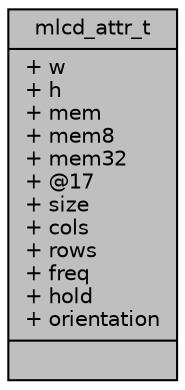 digraph "mlcd_attr_t"
{
  bgcolor="transparent";
  edge [fontname="Helvetica",fontsize="10",labelfontname="Helvetica",labelfontsize="10"];
  node [fontname="Helvetica",fontsize="10",shape=record];
  Node1 [label="{mlcd_attr_t\n|+ w\l+ h\l+ mem\l+ mem8\l+ mem32\l+ @17\l+ size\l+ cols\l+ rows\l+ freq\l+ hold\l+ orientation\l|}",height=0.2,width=0.4,color="black", fillcolor="grey75", style="filled" fontcolor="black"];
}
